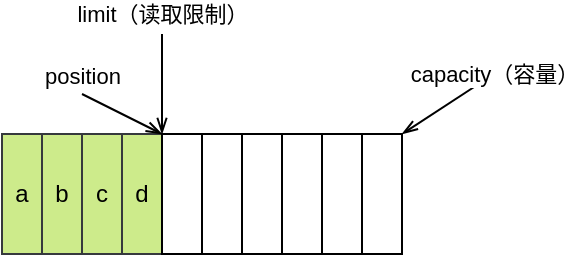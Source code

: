 <mxfile version="14.6.13" type="device"><diagram id="SoXwPdF8qFu4uDUV1rl6" name="第 1 页"><mxGraphModel dx="1086" dy="966" grid="1" gridSize="10" guides="1" tooltips="1" connect="1" arrows="1" fold="1" page="1" pageScale="1" pageWidth="827" pageHeight="1169" math="0" shadow="0"><root><mxCell id="0"/><mxCell id="1" parent="0"/><mxCell id="ZOwB8ukw1pTdKwWpH1AD-1" value="a" style="rounded=0;whiteSpace=wrap;html=1;fillColor=#cdeb8b;strokeColor=#36393d;" vertex="1" parent="1"><mxGeometry x="360" y="560" width="20" height="60" as="geometry"/></mxCell><mxCell id="ZOwB8ukw1pTdKwWpH1AD-2" value="b" style="rounded=0;whiteSpace=wrap;html=1;fillColor=#cdeb8b;strokeColor=#36393d;" vertex="1" parent="1"><mxGeometry x="380" y="560" width="20" height="60" as="geometry"/></mxCell><mxCell id="ZOwB8ukw1pTdKwWpH1AD-3" value="d" style="rounded=0;whiteSpace=wrap;html=1;fillColor=#cdeb8b;strokeColor=#36393d;" vertex="1" parent="1"><mxGeometry x="420" y="560" width="20" height="60" as="geometry"/></mxCell><mxCell id="ZOwB8ukw1pTdKwWpH1AD-4" value="c" style="rounded=0;whiteSpace=wrap;html=1;fillColor=#cdeb8b;strokeColor=#36393d;" vertex="1" parent="1"><mxGeometry x="400" y="560" width="20" height="60" as="geometry"/></mxCell><mxCell id="ZOwB8ukw1pTdKwWpH1AD-5" value="" style="rounded=0;whiteSpace=wrap;html=1;" vertex="1" parent="1"><mxGeometry x="440" y="560" width="20" height="60" as="geometry"/></mxCell><mxCell id="ZOwB8ukw1pTdKwWpH1AD-6" value="" style="rounded=0;whiteSpace=wrap;html=1;" vertex="1" parent="1"><mxGeometry x="480" y="560" width="20" height="60" as="geometry"/></mxCell><mxCell id="ZOwB8ukw1pTdKwWpH1AD-7" value="" style="rounded=0;whiteSpace=wrap;html=1;" vertex="1" parent="1"><mxGeometry x="460" y="560" width="20" height="60" as="geometry"/></mxCell><mxCell id="ZOwB8ukw1pTdKwWpH1AD-8" value="" style="rounded=0;whiteSpace=wrap;html=1;" vertex="1" parent="1"><mxGeometry x="500" y="560" width="20" height="60" as="geometry"/></mxCell><mxCell id="ZOwB8ukw1pTdKwWpH1AD-9" value="" style="rounded=0;whiteSpace=wrap;html=1;" vertex="1" parent="1"><mxGeometry x="520" y="560" width="20" height="60" as="geometry"/></mxCell><mxCell id="ZOwB8ukw1pTdKwWpH1AD-10" value="" style="rounded=0;whiteSpace=wrap;html=1;" vertex="1" parent="1"><mxGeometry x="540" y="560" width="20" height="60" as="geometry"/></mxCell><mxCell id="ZOwB8ukw1pTdKwWpH1AD-11" value="position" style="endArrow=openThin;html=1;entryX=0;entryY=0;entryDx=0;entryDy=0;endFill=0;labelPosition=center;verticalLabelPosition=middle;align=center;verticalAlign=bottom;" edge="1" parent="1" target="ZOwB8ukw1pTdKwWpH1AD-5"><mxGeometry x="-1" width="50" height="50" relative="1" as="geometry"><mxPoint x="400" y="540" as="sourcePoint"/><mxPoint x="486" y="820" as="targetPoint"/><mxPoint as="offset"/></mxGeometry></mxCell><mxCell id="ZOwB8ukw1pTdKwWpH1AD-12" value="limit（读取限制）" style="endArrow=openThin;html=1;entryX=0;entryY=0;entryDx=0;entryDy=0;endFill=0;" edge="1" parent="1" target="ZOwB8ukw1pTdKwWpH1AD-5"><mxGeometry x="-1" y="-10" width="50" height="50" relative="1" as="geometry"><mxPoint x="440" y="510" as="sourcePoint"/><mxPoint x="370" y="570" as="targetPoint"/><mxPoint x="10" y="-10" as="offset"/></mxGeometry></mxCell><mxCell id="ZOwB8ukw1pTdKwWpH1AD-13" value="capacity（容量）" style="endArrow=openThin;html=1;entryX=1;entryY=0;entryDx=0;entryDy=0;endFill=0;" edge="1" parent="1"><mxGeometry x="-1" width="50" height="50" relative="1" as="geometry"><mxPoint x="606" y="530" as="sourcePoint"/><mxPoint x="560" y="560" as="targetPoint"/><mxPoint as="offset"/></mxGeometry></mxCell></root></mxGraphModel></diagram></mxfile>